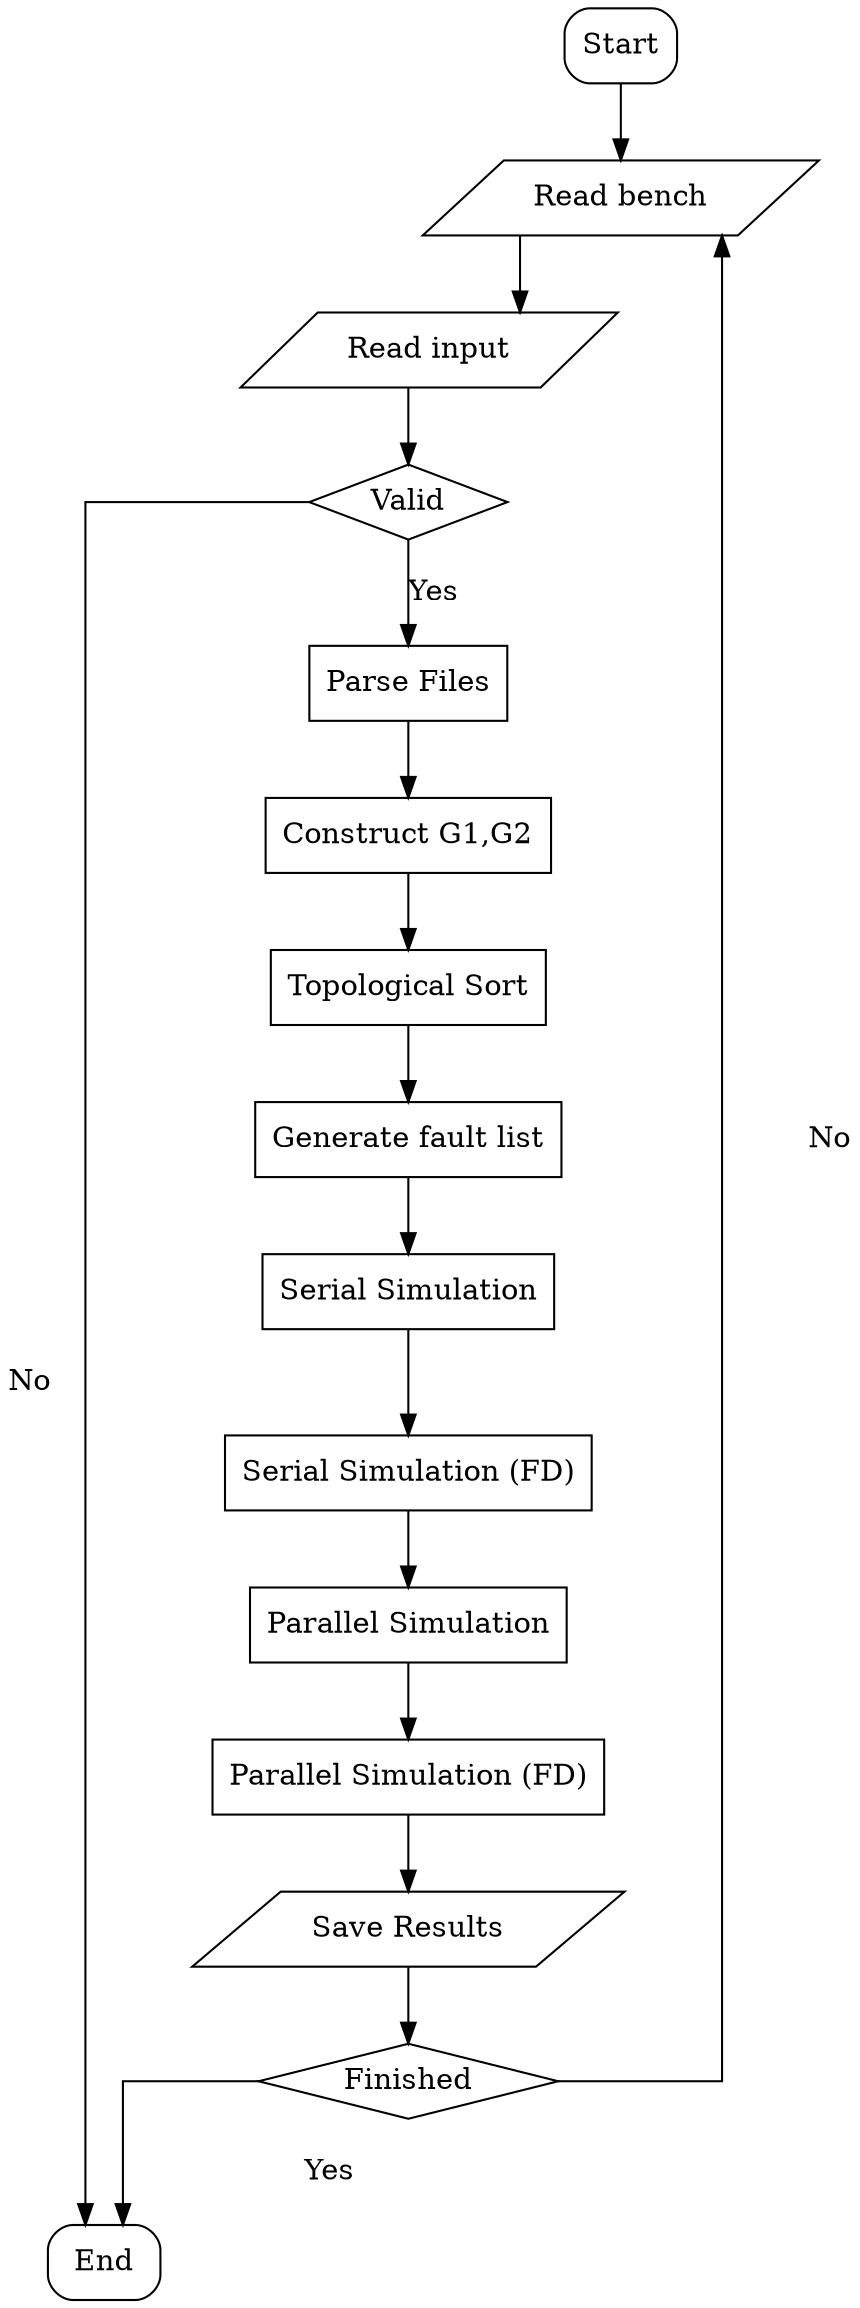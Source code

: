 digraph {
		graph [splines=ortho, nodesep=0.8];
    //start[shape="box", style=rounded];
    //end[shape="box", style=rounded];
    //if_valid[shape="diamond", style=""];
    //message[shape="parallelogram", style=""]
    //input[shape="parallelogram", style=""]
		
		 
    //start -> input;
    //input -> if_valid;
    //if_valid -> message[label="no"];
    //if_valid -> end[label="yes"];
    //message -> input;

		a0 [label="Start",shape="box",style=rounded]
		a1 [label="End",shape="box",style=rounded]
		a2 [label="Read bench",shape="parallelogram"]
		a21 [label="Read input",shape="parallelogram"]
		a22 [label="Valid",shape="diamond"]
		a3 [label="Parse Files",shape="box"]
		a4 [label="Construct G1,G2",shape="box"]
		a5 [label="Topological Sort",shape="box"]
		a6 [label="Generate fault list",shape="box"]
		a7 [label="Serial Simulation",shape="box"]
		a8 [label="Serial Simulation (FD)",shape="box"]
		a9 [label="Parallel Simulation",shape="box"]
		a10 [label="Parallel Simulation (FD)",shape="box"]
		a11 [label="Save Results",shape="parallelogram"]
		a12 [label="Finished",shape="diamond"]
	




	a0 -> a2;
	a2 -> a21;
	a21 -> a22;
	a22 -> a1 [label= "No"];
	a22 -> a3 [label ="Yes"];
	a3 -> a4;
	a4 -> a5;
	a5 -> a6;
	a6 -> a7;
	a7 -> a8;
	a8 -> a9;
	a9 -> a10;
	a10 -> a11;
	a11 -> a12;
	a12 -> a1[label = "Yes"];
	a12 -> a2 [label = "No"];
	
	

	
	



}
